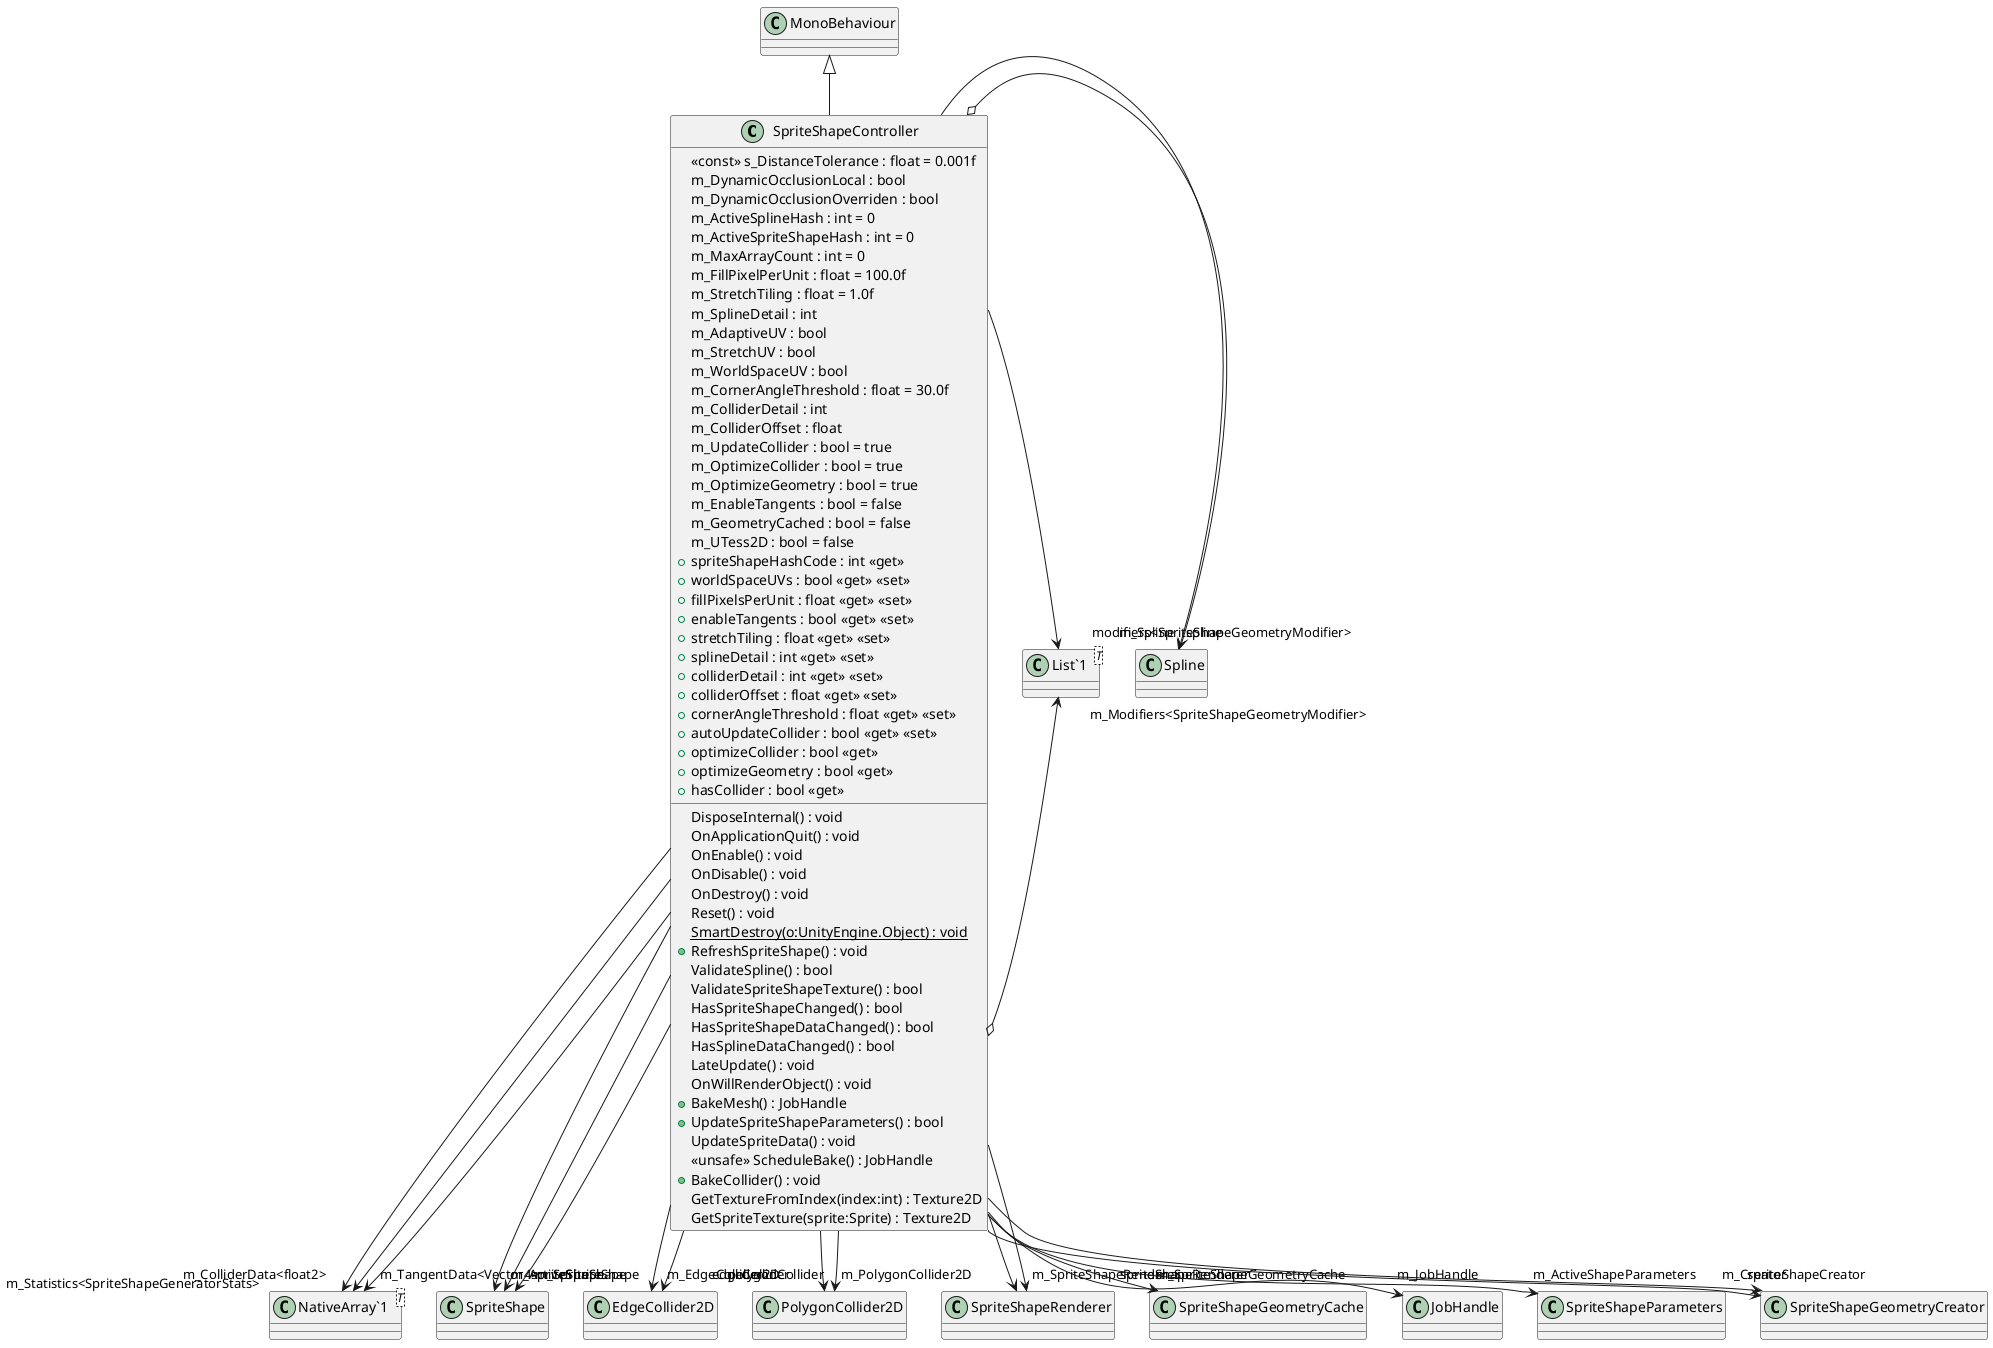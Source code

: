 @startuml
class SpriteShapeController {
    <<const>> s_DistanceTolerance : float = 0.001f
    m_DynamicOcclusionLocal : bool
    m_DynamicOcclusionOverriden : bool
    m_ActiveSplineHash : int = 0
    m_ActiveSpriteShapeHash : int = 0
    m_MaxArrayCount : int = 0
    m_FillPixelPerUnit : float = 100.0f
    m_StretchTiling : float = 1.0f
    m_SplineDetail : int
    m_AdaptiveUV : bool
    m_StretchUV : bool
    m_WorldSpaceUV : bool
    m_CornerAngleThreshold : float = 30.0f
    m_ColliderDetail : int
    m_ColliderOffset : float
    m_UpdateCollider : bool = true
    m_OptimizeCollider : bool = true
    m_OptimizeGeometry : bool = true
    m_EnableTangents : bool = false
    m_GeometryCached : bool = false
    m_UTess2D : bool = false
    + spriteShapeHashCode : int <<get>>
    + worldSpaceUVs : bool <<get>> <<set>>
    + fillPixelsPerUnit : float <<get>> <<set>>
    + enableTangents : bool <<get>> <<set>>
    + stretchTiling : float <<get>> <<set>>
    + splineDetail : int <<get>> <<set>>
    + colliderDetail : int <<get>> <<set>>
    + colliderOffset : float <<get>> <<set>>
    + cornerAngleThreshold : float <<get>> <<set>>
    + autoUpdateCollider : bool <<get>> <<set>>
    + optimizeCollider : bool <<get>>
    + optimizeGeometry : bool <<get>>
    + hasCollider : bool <<get>>
    DisposeInternal() : void
    OnApplicationQuit() : void
    OnEnable() : void
    OnDisable() : void
    OnDestroy() : void
    Reset() : void
    {static} SmartDestroy(o:UnityEngine.Object) : void
    + RefreshSpriteShape() : void
    ValidateSpline() : bool
    ValidateSpriteShapeTexture() : bool
    HasSpriteShapeChanged() : bool
    HasSpriteShapeDataChanged() : bool
    HasSplineDataChanged() : bool
    LateUpdate() : void
    OnWillRenderObject() : void
    + BakeMesh() : JobHandle
    + UpdateSpriteShapeParameters() : bool
    UpdateSpriteData() : void
    <<unsafe>> ScheduleBake() : JobHandle
    + BakeCollider() : void
    GetTextureFromIndex(index:int) : Texture2D
    GetSpriteTexture(sprite:Sprite) : Texture2D
}
class "NativeArray`1"<T> {
}
class "List`1"<T> {
}
MonoBehaviour <|-- SpriteShapeController
SpriteShapeController --> "m_ActiveSpriteShape" SpriteShape
SpriteShapeController --> "m_EdgeCollider2D" EdgeCollider2D
SpriteShapeController --> "m_PolygonCollider2D" PolygonCollider2D
SpriteShapeController --> "m_SpriteShapeRenderer" SpriteShapeRenderer
SpriteShapeController --> "m_SpriteShapeGeometryCache" SpriteShapeGeometryCache
SpriteShapeController --> "m_ColliderData<float2>" "NativeArray`1"
SpriteShapeController --> "m_TangentData<Vector4>" "NativeArray`1"
SpriteShapeController --> "m_Statistics<SpriteShapeGeneratorStats>" "NativeArray`1"
SpriteShapeController --> "m_JobHandle" JobHandle
SpriteShapeController --> "m_ActiveShapeParameters" SpriteShapeParameters
SpriteShapeController o-> "m_Spline" Spline
SpriteShapeController --> "m_SpriteShape" SpriteShape
SpriteShapeController --> "m_Creator" SpriteShapeGeometryCreator
SpriteShapeController o-> "m_Modifiers<SpriteShapeGeometryModifier>" "List`1"
SpriteShapeController --> "spriteShapeCreator" SpriteShapeGeometryCreator
SpriteShapeController --> "modifiers<SpriteShapeGeometryModifier>" "List`1"
SpriteShapeController --> "spline" Spline
SpriteShapeController --> "spriteShape" SpriteShape
SpriteShapeController --> "edgeCollider" EdgeCollider2D
SpriteShapeController --> "polygonCollider" PolygonCollider2D
SpriteShapeController --> "spriteShapeRenderer" SpriteShapeRenderer
@enduml
